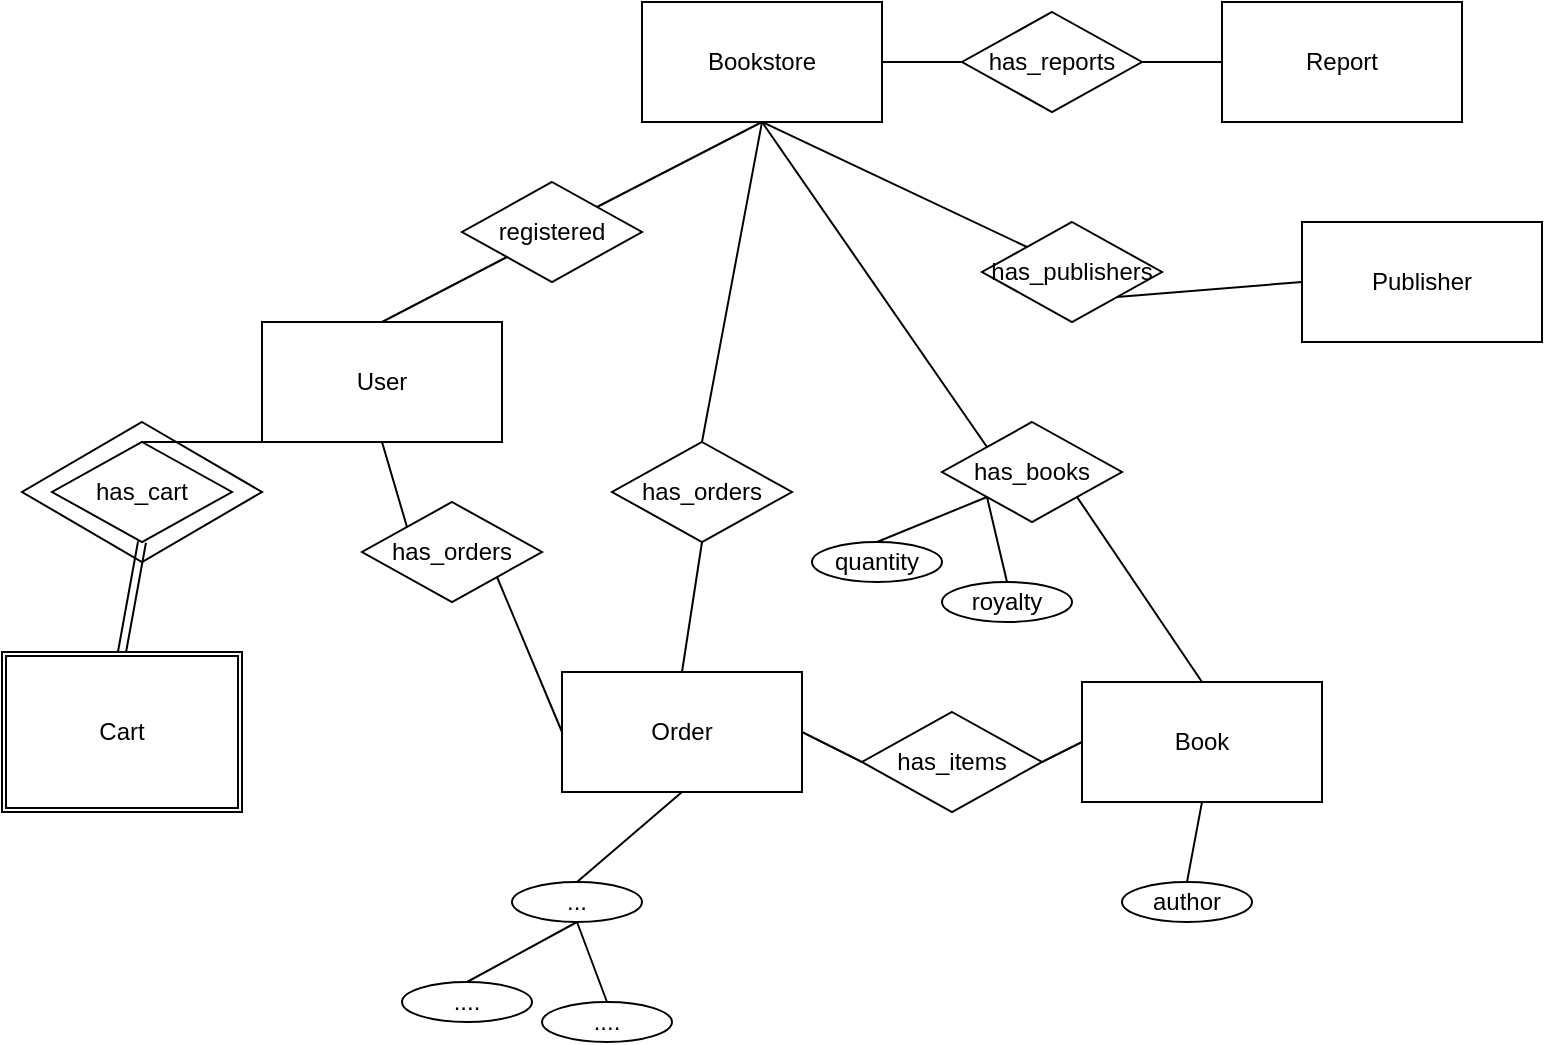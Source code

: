 <mxfile version="20.3.0" type="device" pages="2"><diagram id="mF5VQ_L3o-kkThtTh3vN" name="ER-DIAGRAM"><mxGraphModel dx="846" dy="539" grid="1" gridSize="10" guides="1" tooltips="1" connect="1" arrows="1" fold="1" page="1" pageScale="1" pageWidth="850" pageHeight="1100" math="0" shadow="0"><root><mxCell id="0"/><mxCell id="1" parent="0"/><mxCell id="2-6d93z13TaBB59QtYkf-15" value="has_cart" style="rhombus;whiteSpace=wrap;html=1;" parent="1" vertex="1"><mxGeometry x="50" y="250" width="120" height="70" as="geometry"/></mxCell><mxCell id="2-6d93z13TaBB59QtYkf-12" style="edgeStyle=none;rounded=0;orthogonalLoop=1;jettySize=auto;html=1;exitX=0.5;exitY=1;exitDx=0;exitDy=0;entryX=0.5;entryY=0;entryDx=0;entryDy=0;endArrow=none;endFill=0;" parent="1" source="AnREqKpl0gNLkNZUyIBx-1" target="2-6d93z13TaBB59QtYkf-10" edge="1"><mxGeometry relative="1" as="geometry"/></mxCell><mxCell id="2-6d93z13TaBB59QtYkf-27" style="edgeStyle=none;rounded=0;orthogonalLoop=1;jettySize=auto;html=1;exitX=0.5;exitY=1;exitDx=0;exitDy=0;entryX=0;entryY=0;entryDx=0;entryDy=0;endArrow=none;endFill=0;" parent="1" source="AnREqKpl0gNLkNZUyIBx-1" target="2-6d93z13TaBB59QtYkf-26" edge="1"><mxGeometry relative="1" as="geometry"/></mxCell><mxCell id="AnREqKpl0gNLkNZUyIBx-1" value="User" style="rounded=0;whiteSpace=wrap;html=1;" parent="1" vertex="1"><mxGeometry x="170" y="200" width="120" height="60" as="geometry"/></mxCell><mxCell id="2-6d93z13TaBB59QtYkf-5" style="edgeStyle=none;rounded=0;orthogonalLoop=1;jettySize=auto;html=1;exitX=1;exitY=0.5;exitDx=0;exitDy=0;entryX=0;entryY=0.5;entryDx=0;entryDy=0;endArrow=none;endFill=0;" parent="1" source="AnREqKpl0gNLkNZUyIBx-3" target="1Za5ULf2w8S3InFaIw8b-5" edge="1"><mxGeometry relative="1" as="geometry"/></mxCell><mxCell id="2-6d93z13TaBB59QtYkf-7" style="edgeStyle=none;rounded=0;orthogonalLoop=1;jettySize=auto;html=1;exitX=0.5;exitY=1;exitDx=0;exitDy=0;entryX=1;entryY=0;entryDx=0;entryDy=0;endArrow=none;endFill=0;" parent="1" source="AnREqKpl0gNLkNZUyIBx-3" target="1Za5ULf2w8S3InFaIw8b-3" edge="1"><mxGeometry relative="1" as="geometry"/></mxCell><mxCell id="2-6d93z13TaBB59QtYkf-18" style="edgeStyle=none;rounded=0;orthogonalLoop=1;jettySize=auto;html=1;exitX=0.5;exitY=1;exitDx=0;exitDy=0;entryX=0;entryY=0;entryDx=0;entryDy=0;endArrow=none;endFill=0;" parent="1" source="AnREqKpl0gNLkNZUyIBx-3" target="2-6d93z13TaBB59QtYkf-17" edge="1"><mxGeometry relative="1" as="geometry"/></mxCell><mxCell id="AnREqKpl0gNLkNZUyIBx-3" value="Bookstore" style="rounded=0;whiteSpace=wrap;html=1;" parent="1" vertex="1"><mxGeometry x="360" y="40" width="120" height="60" as="geometry"/></mxCell><mxCell id="AnREqKpl0gNLkNZUyIBx-5" value="Report" style="rounded=0;whiteSpace=wrap;html=1;" parent="1" vertex="1"><mxGeometry x="650" y="40" width="120" height="60" as="geometry"/></mxCell><mxCell id="2-6d93z13TaBB59QtYkf-29" style="edgeStyle=none;rounded=0;orthogonalLoop=1;jettySize=auto;html=1;exitX=1;exitY=0.5;exitDx=0;exitDy=0;entryX=0;entryY=0.5;entryDx=0;entryDy=0;endArrow=none;endFill=0;" parent="1" source="1Za5ULf2w8S3InFaIw8b-1" target="2-6d93z13TaBB59QtYkf-24" edge="1"><mxGeometry relative="1" as="geometry"/></mxCell><mxCell id="4qEMpNOH7hXa04-OWwUe-7" style="edgeStyle=none;rounded=0;orthogonalLoop=1;jettySize=auto;html=1;exitX=0.5;exitY=1;exitDx=0;exitDy=0;entryX=0.5;entryY=0;entryDx=0;entryDy=0;endArrow=none;endFill=0;" parent="1" source="1Za5ULf2w8S3InFaIw8b-1" target="4qEMpNOH7hXa04-OWwUe-6" edge="1"><mxGeometry relative="1" as="geometry"/></mxCell><mxCell id="1Za5ULf2w8S3InFaIw8b-1" value="Order" style="rounded=0;whiteSpace=wrap;html=1;" parent="1" vertex="1"><mxGeometry x="320" y="375" width="120" height="60" as="geometry"/></mxCell><mxCell id="1Za5ULf2w8S3InFaIw8b-2" value="Publisher" style="rounded=0;whiteSpace=wrap;html=1;" parent="1" vertex="1"><mxGeometry x="690" y="150" width="120" height="60" as="geometry"/></mxCell><mxCell id="2-6d93z13TaBB59QtYkf-8" style="edgeStyle=none;rounded=0;orthogonalLoop=1;jettySize=auto;html=1;exitX=0;exitY=1;exitDx=0;exitDy=0;entryX=0.5;entryY=0;entryDx=0;entryDy=0;endArrow=none;endFill=0;" parent="1" source="1Za5ULf2w8S3InFaIw8b-3" target="AnREqKpl0gNLkNZUyIBx-1" edge="1"><mxGeometry relative="1" as="geometry"/></mxCell><mxCell id="1Za5ULf2w8S3InFaIw8b-3" value="registered" style="rhombus;whiteSpace=wrap;html=1;" parent="1" vertex="1"><mxGeometry x="270" y="130" width="90" height="50" as="geometry"/></mxCell><mxCell id="2-6d93z13TaBB59QtYkf-2" style="rounded=0;orthogonalLoop=1;jettySize=auto;html=1;exitX=0.5;exitY=1;exitDx=0;exitDy=0;entryX=0.5;entryY=0;entryDx=0;entryDy=0;endArrow=none;endFill=0;" parent="1" source="1Za5ULf2w8S3InFaIw8b-4" target="1Za5ULf2w8S3InFaIw8b-1" edge="1"><mxGeometry relative="1" as="geometry"/></mxCell><mxCell id="1Za5ULf2w8S3InFaIw8b-4" value="has_orders" style="rhombus;whiteSpace=wrap;html=1;" parent="1" vertex="1"><mxGeometry x="345" y="260" width="90" height="50" as="geometry"/></mxCell><mxCell id="2-6d93z13TaBB59QtYkf-6" style="edgeStyle=none;rounded=0;orthogonalLoop=1;jettySize=auto;html=1;exitX=1;exitY=0.5;exitDx=0;exitDy=0;entryX=0;entryY=0.5;entryDx=0;entryDy=0;endArrow=none;endFill=0;" parent="1" source="1Za5ULf2w8S3InFaIw8b-5" target="AnREqKpl0gNLkNZUyIBx-5" edge="1"><mxGeometry relative="1" as="geometry"/></mxCell><mxCell id="1Za5ULf2w8S3InFaIw8b-5" value="has_reports" style="rhombus;whiteSpace=wrap;html=1;" parent="1" vertex="1"><mxGeometry x="520" y="45" width="90" height="50" as="geometry"/></mxCell><mxCell id="2-6d93z13TaBB59QtYkf-4" style="edgeStyle=none;rounded=0;orthogonalLoop=1;jettySize=auto;html=1;exitX=0;exitY=0.5;exitDx=0;exitDy=0;entryX=1;entryY=0.5;entryDx=0;entryDy=0;endArrow=none;endFill=0;" parent="1" edge="1"><mxGeometry relative="1" as="geometry"><mxPoint x="200" y="70" as="targetPoint"/></mxGeometry></mxCell><mxCell id="2-6d93z13TaBB59QtYkf-1" value="" style="endArrow=none;html=1;rounded=0;entryX=0.5;entryY=1;entryDx=0;entryDy=0;exitX=0.5;exitY=0;exitDx=0;exitDy=0;" parent="1" source="1Za5ULf2w8S3InFaIw8b-4" target="AnREqKpl0gNLkNZUyIBx-3" edge="1"><mxGeometry width="50" height="50" relative="1" as="geometry"><mxPoint x="490" y="190" as="sourcePoint"/><mxPoint x="540" y="140" as="targetPoint"/></mxGeometry></mxCell><mxCell id="2-6d93z13TaBB59QtYkf-13" style="edgeStyle=none;rounded=0;orthogonalLoop=1;jettySize=auto;html=1;exitX=0.5;exitY=1;exitDx=0;exitDy=0;entryX=0.5;entryY=0;entryDx=0;entryDy=0;endArrow=none;endFill=0;shape=link;" parent="1" source="2-6d93z13TaBB59QtYkf-10" target="2-6d93z13TaBB59QtYkf-14" edge="1"><mxGeometry relative="1" as="geometry"><mxPoint x="230.0" y="320" as="targetPoint"/></mxGeometry></mxCell><mxCell id="2-6d93z13TaBB59QtYkf-10" value="has_cart" style="rhombus;whiteSpace=wrap;html=1;" parent="1" vertex="1"><mxGeometry x="65" y="260" width="90" height="50" as="geometry"/></mxCell><mxCell id="2-6d93z13TaBB59QtYkf-14" value="Cart" style="shape=ext;double=1;rounded=0;whiteSpace=wrap;html=1;" parent="1" vertex="1"><mxGeometry x="40" y="365" width="120" height="80" as="geometry"/></mxCell><mxCell id="2-6d93z13TaBB59QtYkf-19" style="edgeStyle=none;rounded=0;orthogonalLoop=1;jettySize=auto;html=1;exitX=1;exitY=1;exitDx=0;exitDy=0;entryX=0;entryY=0.5;entryDx=0;entryDy=0;endArrow=none;endFill=0;" parent="1" source="2-6d93z13TaBB59QtYkf-17" target="1Za5ULf2w8S3InFaIw8b-2" edge="1"><mxGeometry relative="1" as="geometry"/></mxCell><mxCell id="2-6d93z13TaBB59QtYkf-17" value="has_publishers" style="rhombus;whiteSpace=wrap;html=1;" parent="1" vertex="1"><mxGeometry x="530" y="150" width="90" height="50" as="geometry"/></mxCell><mxCell id="4qEMpNOH7hXa04-OWwUe-5" style="edgeStyle=none;rounded=0;orthogonalLoop=1;jettySize=auto;html=1;exitX=0.5;exitY=1;exitDx=0;exitDy=0;entryX=0.5;entryY=0;entryDx=0;entryDy=0;endArrow=none;endFill=0;" parent="1" source="2-6d93z13TaBB59QtYkf-20" target="4qEMpNOH7hXa04-OWwUe-4" edge="1"><mxGeometry relative="1" as="geometry"/></mxCell><mxCell id="2-6d93z13TaBB59QtYkf-20" value="Book" style="rounded=0;whiteSpace=wrap;html=1;" parent="1" vertex="1"><mxGeometry x="580" y="380" width="120" height="60" as="geometry"/></mxCell><mxCell id="2-6d93z13TaBB59QtYkf-22" style="edgeStyle=none;rounded=0;orthogonalLoop=1;jettySize=auto;html=1;exitX=0;exitY=0;exitDx=0;exitDy=0;entryX=0.5;entryY=1;entryDx=0;entryDy=0;endArrow=none;endFill=0;" parent="1" source="2-6d93z13TaBB59QtYkf-21" target="AnREqKpl0gNLkNZUyIBx-3" edge="1"><mxGeometry relative="1" as="geometry"/></mxCell><mxCell id="2-6d93z13TaBB59QtYkf-23" style="edgeStyle=none;rounded=0;orthogonalLoop=1;jettySize=auto;html=1;exitX=1;exitY=1;exitDx=0;exitDy=0;entryX=0.5;entryY=0;entryDx=0;entryDy=0;endArrow=none;endFill=0;" parent="1" source="2-6d93z13TaBB59QtYkf-21" target="2-6d93z13TaBB59QtYkf-20" edge="1"><mxGeometry relative="1" as="geometry"/></mxCell><mxCell id="p16xP8q7909iKteVN1Cz-4" style="edgeStyle=none;rounded=0;orthogonalLoop=1;jettySize=auto;html=1;exitX=0;exitY=1;exitDx=0;exitDy=0;endArrow=none;endFill=0;entryX=0.5;entryY=0;entryDx=0;entryDy=0;" parent="1" source="2-6d93z13TaBB59QtYkf-21" target="p16xP8q7909iKteVN1Cz-5" edge="1"><mxGeometry relative="1" as="geometry"><mxPoint x="510" y="320" as="targetPoint"/></mxGeometry></mxCell><mxCell id="2-6d93z13TaBB59QtYkf-21" value="has_books" style="rhombus;whiteSpace=wrap;html=1;" parent="1" vertex="1"><mxGeometry x="510" y="250" width="90" height="50" as="geometry"/></mxCell><mxCell id="2-6d93z13TaBB59QtYkf-30" style="edgeStyle=none;rounded=0;orthogonalLoop=1;jettySize=auto;html=1;exitX=1;exitY=0.5;exitDx=0;exitDy=0;entryX=0;entryY=0.5;entryDx=0;entryDy=0;endArrow=none;endFill=0;" parent="1" source="2-6d93z13TaBB59QtYkf-24" target="2-6d93z13TaBB59QtYkf-20" edge="1"><mxGeometry relative="1" as="geometry"/></mxCell><mxCell id="2-6d93z13TaBB59QtYkf-24" value="has_items" style="rhombus;whiteSpace=wrap;html=1;" parent="1" vertex="1"><mxGeometry x="470" y="395" width="90" height="50" as="geometry"/></mxCell><mxCell id="2-6d93z13TaBB59QtYkf-28" style="edgeStyle=none;rounded=0;orthogonalLoop=1;jettySize=auto;html=1;exitX=1;exitY=1;exitDx=0;exitDy=0;entryX=0;entryY=0.5;entryDx=0;entryDy=0;endArrow=none;endFill=0;" parent="1" source="2-6d93z13TaBB59QtYkf-26" target="1Za5ULf2w8S3InFaIw8b-1" edge="1"><mxGeometry relative="1" as="geometry"/></mxCell><mxCell id="2-6d93z13TaBB59QtYkf-26" value="has_orders" style="rhombus;whiteSpace=wrap;html=1;" parent="1" vertex="1"><mxGeometry x="220" y="290" width="90" height="50" as="geometry"/></mxCell><mxCell id="p16xP8q7909iKteVN1Cz-5" value="quantity" style="ellipse;whiteSpace=wrap;html=1;" parent="1" vertex="1"><mxGeometry x="445" y="310" width="65" height="20" as="geometry"/></mxCell><mxCell id="p16xP8q7909iKteVN1Cz-7" style="edgeStyle=none;rounded=0;orthogonalLoop=1;jettySize=auto;html=1;exitX=0.5;exitY=0;exitDx=0;exitDy=0;entryX=0;entryY=1;entryDx=0;entryDy=0;endArrow=none;endFill=0;" parent="1" source="p16xP8q7909iKteVN1Cz-6" target="2-6d93z13TaBB59QtYkf-21" edge="1"><mxGeometry relative="1" as="geometry"/></mxCell><mxCell id="p16xP8q7909iKteVN1Cz-6" value="royalty" style="ellipse;whiteSpace=wrap;html=1;" parent="1" vertex="1"><mxGeometry x="510" y="330" width="65" height="20" as="geometry"/></mxCell><mxCell id="4qEMpNOH7hXa04-OWwUe-4" value="author" style="ellipse;whiteSpace=wrap;html=1;" parent="1" vertex="1"><mxGeometry x="600" y="480" width="65" height="20" as="geometry"/></mxCell><mxCell id="4qEMpNOH7hXa04-OWwUe-10" style="edgeStyle=none;rounded=0;orthogonalLoop=1;jettySize=auto;html=1;exitX=0.5;exitY=1;exitDx=0;exitDy=0;entryX=0.5;entryY=0;entryDx=0;entryDy=0;endArrow=none;endFill=0;" parent="1" source="4qEMpNOH7hXa04-OWwUe-6" target="4qEMpNOH7hXa04-OWwUe-8" edge="1"><mxGeometry relative="1" as="geometry"/></mxCell><mxCell id="4qEMpNOH7hXa04-OWwUe-11" style="edgeStyle=none;rounded=0;orthogonalLoop=1;jettySize=auto;html=1;exitX=0.5;exitY=1;exitDx=0;exitDy=0;entryX=0.5;entryY=0;entryDx=0;entryDy=0;endArrow=none;endFill=0;" parent="1" source="4qEMpNOH7hXa04-OWwUe-6" target="4qEMpNOH7hXa04-OWwUe-9" edge="1"><mxGeometry relative="1" as="geometry"/></mxCell><mxCell id="4qEMpNOH7hXa04-OWwUe-6" value="..." style="ellipse;whiteSpace=wrap;html=1;" parent="1" vertex="1"><mxGeometry x="295" y="480" width="65" height="20" as="geometry"/></mxCell><mxCell id="4qEMpNOH7hXa04-OWwUe-8" value="...." style="ellipse;whiteSpace=wrap;html=1;" parent="1" vertex="1"><mxGeometry x="240" y="530" width="65" height="20" as="geometry"/></mxCell><mxCell id="4qEMpNOH7hXa04-OWwUe-9" value="...." style="ellipse;whiteSpace=wrap;html=1;" parent="1" vertex="1"><mxGeometry x="310" y="540" width="65" height="20" as="geometry"/></mxCell></root></mxGraphModel></diagram><diagram id="uxjJ-kYknHgzJjGi1qG2" name="RD-SCHEMA"><mxGraphModel dx="1741" dy="1667" grid="1" gridSize="10" guides="1" tooltips="1" connect="1" arrows="1" fold="1" page="1" pageScale="1" pageWidth="850" pageHeight="1100" math="0" shadow="0"><root><mxCell id="0"/><mxCell id="1" parent="0"/><mxCell id="FoELrq1GWUFoBagAJ8Ps-1" value="" style="shape=table;html=1;whiteSpace=wrap;startSize=0;container=1;collapsible=0;childLayout=tableLayout;rounded=0;glass=0;" parent="1" vertex="1"><mxGeometry x="211.5" y="180" width="340" height="30" as="geometry"/></mxCell><mxCell id="FoELrq1GWUFoBagAJ8Ps-2" value="" style="shape=tableRow;horizontal=0;startSize=0;swimlaneHead=0;swimlaneBody=0;top=0;left=0;bottom=0;right=0;collapsible=0;dropTarget=0;fillColor=none;points=[[0,0.5],[1,0.5]];portConstraint=eastwest;rounded=0;glass=0;" parent="FoELrq1GWUFoBagAJ8Ps-1" vertex="1"><mxGeometry width="340" height="30" as="geometry"/></mxCell><mxCell id="FoELrq1GWUFoBagAJ8Ps-3" value="&lt;u&gt;ISBN&lt;/u&gt;" style="shape=partialRectangle;html=1;whiteSpace=wrap;connectable=0;fillColor=none;top=0;left=0;bottom=0;right=0;overflow=hidden;rounded=0;glass=0;" parent="FoELrq1GWUFoBagAJ8Ps-2" vertex="1"><mxGeometry width="68" height="30" as="geometry"><mxRectangle width="68" height="30" as="alternateBounds"/></mxGeometry></mxCell><mxCell id="FoELrq1GWUFoBagAJ8Ps-4" value="Author" style="shape=partialRectangle;html=1;whiteSpace=wrap;connectable=0;fillColor=none;top=0;left=0;bottom=0;right=0;overflow=hidden;rounded=0;glass=0;" parent="FoELrq1GWUFoBagAJ8Ps-2" vertex="1"><mxGeometry x="68" width="68" height="30" as="geometry"><mxRectangle width="68" height="30" as="alternateBounds"/></mxGeometry></mxCell><mxCell id="FoELrq1GWUFoBagAJ8Ps-5" value="Genre" style="shape=partialRectangle;html=1;whiteSpace=wrap;connectable=0;fillColor=none;top=0;left=0;bottom=0;right=0;overflow=hidden;rounded=0;glass=0;" parent="FoELrq1GWUFoBagAJ8Ps-2" vertex="1"><mxGeometry x="136" width="68" height="30" as="geometry"><mxRectangle width="68" height="30" as="alternateBounds"/></mxGeometry></mxCell><mxCell id="FoELrq1GWUFoBagAJ8Ps-6" value="page_num" style="shape=partialRectangle;html=1;whiteSpace=wrap;connectable=0;fillColor=none;top=0;left=0;bottom=0;right=0;overflow=hidden;rounded=0;glass=0;" parent="FoELrq1GWUFoBagAJ8Ps-2" vertex="1"><mxGeometry x="204" width="68" height="30" as="geometry"><mxRectangle width="68" height="30" as="alternateBounds"/></mxGeometry></mxCell><mxCell id="dARzrKqTfD6rErInzn6w-25" value="price" style="shape=partialRectangle;html=1;whiteSpace=wrap;connectable=0;fillColor=none;top=0;left=0;bottom=0;right=0;overflow=hidden;rounded=0;glass=0;" parent="FoELrq1GWUFoBagAJ8Ps-2" vertex="1"><mxGeometry x="272" width="68" height="30" as="geometry"><mxRectangle width="68" height="30" as="alternateBounds"/></mxGeometry></mxCell><mxCell id="FoELrq1GWUFoBagAJ8Ps-7" value="Publisher" style="text;html=1;strokeColor=none;fillColor=none;align=center;verticalAlign=middle;whiteSpace=wrap;rounded=0;glass=0;" parent="1" vertex="1"><mxGeometry x="140" y="465" width="60" height="30" as="geometry"/></mxCell><mxCell id="FoELrq1GWUFoBagAJ8Ps-8" value="" style="shape=table;html=1;whiteSpace=wrap;startSize=0;container=1;collapsible=0;childLayout=tableLayout;rounded=0;glass=0;" parent="1" vertex="1"><mxGeometry x="208" y="50" width="136" height="30" as="geometry"/></mxCell><mxCell id="FoELrq1GWUFoBagAJ8Ps-9" value="" style="shape=tableRow;horizontal=0;startSize=0;swimlaneHead=0;swimlaneBody=0;top=0;left=0;bottom=0;right=0;collapsible=0;dropTarget=0;fillColor=none;points=[[0,0.5],[1,0.5]];portConstraint=eastwest;rounded=0;glass=0;" parent="FoELrq1GWUFoBagAJ8Ps-8" vertex="1"><mxGeometry width="136" height="30" as="geometry"/></mxCell><mxCell id="FoELrq1GWUFoBagAJ8Ps-10" value="&lt;u&gt;storeID&lt;/u&gt;" style="shape=partialRectangle;html=1;whiteSpace=wrap;connectable=0;fillColor=none;top=0;left=0;bottom=0;right=0;overflow=hidden;rounded=0;glass=0;" parent="FoELrq1GWUFoBagAJ8Ps-9" vertex="1"><mxGeometry width="68" height="30" as="geometry"><mxRectangle width="68" height="30" as="alternateBounds"/></mxGeometry></mxCell><mxCell id="dARzrKqTfD6rErInzn6w-10" value="name" style="shape=partialRectangle;html=1;whiteSpace=wrap;connectable=0;fillColor=none;top=0;left=0;bottom=0;right=0;overflow=hidden;rounded=0;glass=0;" parent="FoELrq1GWUFoBagAJ8Ps-9" vertex="1"><mxGeometry x="68" width="68" height="30" as="geometry"><mxRectangle width="68" height="30" as="alternateBounds"/></mxGeometry></mxCell><mxCell id="FoELrq1GWUFoBagAJ8Ps-11" value="Bookstore" style="text;html=1;strokeColor=none;fillColor=none;align=center;verticalAlign=middle;whiteSpace=wrap;rounded=0;glass=0;" parent="1" vertex="1"><mxGeometry x="138" y="50" width="60" height="30" as="geometry"/></mxCell><mxCell id="FoELrq1GWUFoBagAJ8Ps-12" value="" style="shape=table;html=1;whiteSpace=wrap;startSize=0;container=1;collapsible=0;childLayout=tableLayout;rounded=0;glass=0;" parent="1" vertex="1"><mxGeometry x="208" y="-100" width="544" height="30" as="geometry"/></mxCell><mxCell id="FoELrq1GWUFoBagAJ8Ps-13" value="" style="shape=tableRow;horizontal=0;startSize=0;swimlaneHead=0;swimlaneBody=0;top=0;left=0;bottom=0;right=0;collapsible=0;dropTarget=0;fillColor=none;points=[[0,0.5],[1,0.5]];portConstraint=eastwest;rounded=0;glass=0;" parent="FoELrq1GWUFoBagAJ8Ps-12" vertex="1"><mxGeometry width="544" height="30" as="geometry"/></mxCell><mxCell id="FoELrq1GWUFoBagAJ8Ps-14" value="&lt;u&gt;UID&lt;/u&gt;" style="shape=partialRectangle;html=1;whiteSpace=wrap;connectable=0;fillColor=none;top=0;left=0;bottom=0;right=0;overflow=hidden;rounded=0;glass=0;" parent="FoELrq1GWUFoBagAJ8Ps-13" vertex="1"><mxGeometry width="68" height="30" as="geometry"><mxRectangle width="68" height="30" as="alternateBounds"/></mxGeometry></mxCell><mxCell id="FoELrq1GWUFoBagAJ8Ps-15" value="billing" style="shape=partialRectangle;html=1;whiteSpace=wrap;connectable=0;fillColor=none;top=0;left=0;bottom=0;right=0;overflow=hidden;rounded=0;glass=0;" parent="FoELrq1GWUFoBagAJ8Ps-13" vertex="1"><mxGeometry x="68" width="68" height="30" as="geometry"><mxRectangle width="68" height="30" as="alternateBounds"/></mxGeometry></mxCell><mxCell id="dARzrKqTfD6rErInzn6w-2" value="shipping" style="shape=partialRectangle;html=1;whiteSpace=wrap;connectable=0;fillColor=none;top=0;left=0;bottom=0;right=0;overflow=hidden;rounded=0;glass=0;" parent="FoELrq1GWUFoBagAJ8Ps-13" vertex="1"><mxGeometry x="136" width="68" height="30" as="geometry"><mxRectangle width="68" height="30" as="alternateBounds"/></mxGeometry></mxCell><mxCell id="dARzrKqTfD6rErInzn6w-3" value="account_type" style="shape=partialRectangle;html=1;whiteSpace=wrap;connectable=0;fillColor=none;top=0;left=0;bottom=0;right=0;overflow=hidden;rounded=0;glass=0;" parent="FoELrq1GWUFoBagAJ8Ps-13" vertex="1"><mxGeometry x="204" width="88" height="30" as="geometry"><mxRectangle width="88" height="30" as="alternateBounds"/></mxGeometry></mxCell><mxCell id="dARzrKqTfD6rErInzn6w-4" value="storeID" style="shape=partialRectangle;html=1;whiteSpace=wrap;connectable=0;fillColor=none;top=0;left=0;bottom=0;right=0;overflow=hidden;rounded=0;glass=0;" parent="FoELrq1GWUFoBagAJ8Ps-13" vertex="1"><mxGeometry x="292" width="48" height="30" as="geometry"><mxRectangle width="48" height="30" as="alternateBounds"/></mxGeometry></mxCell><mxCell id="dARzrKqTfD6rErInzn6w-5" style="shape=partialRectangle;html=1;whiteSpace=wrap;connectable=0;fillColor=none;top=0;left=0;bottom=0;right=0;overflow=hidden;rounded=0;glass=0;" parent="FoELrq1GWUFoBagAJ8Ps-13" vertex="1"><mxGeometry x="340" width="68" height="30" as="geometry"><mxRectangle width="68" height="30" as="alternateBounds"/></mxGeometry></mxCell><mxCell id="dARzrKqTfD6rErInzn6w-6" style="shape=partialRectangle;html=1;whiteSpace=wrap;connectable=0;fillColor=none;top=0;left=0;bottom=0;right=0;overflow=hidden;rounded=0;glass=0;" parent="FoELrq1GWUFoBagAJ8Ps-13" vertex="1"><mxGeometry x="408" width="68" height="30" as="geometry"><mxRectangle width="68" height="30" as="alternateBounds"/></mxGeometry></mxCell><mxCell id="dARzrKqTfD6rErInzn6w-7" style="shape=partialRectangle;html=1;whiteSpace=wrap;connectable=0;fillColor=none;top=0;left=0;bottom=0;right=0;overflow=hidden;rounded=0;glass=0;" parent="FoELrq1GWUFoBagAJ8Ps-13" vertex="1"><mxGeometry x="476" width="68" height="30" as="geometry"><mxRectangle width="68" height="30" as="alternateBounds"/></mxGeometry></mxCell><mxCell id="FoELrq1GWUFoBagAJ8Ps-16" value="User" style="text;html=1;strokeColor=none;fillColor=none;align=center;verticalAlign=middle;whiteSpace=wrap;rounded=0;glass=0;" parent="1" vertex="1"><mxGeometry x="140" y="-100" width="80" height="30" as="geometry"/></mxCell><mxCell id="FoELrq1GWUFoBagAJ8Ps-22" value="Book" style="text;html=1;strokeColor=none;fillColor=none;align=center;verticalAlign=middle;whiteSpace=wrap;rounded=0;glass=0;" parent="1" vertex="1"><mxGeometry x="143.5" y="180" width="60" height="30" as="geometry"/></mxCell><mxCell id="FoELrq1GWUFoBagAJ8Ps-24" value="" style="shape=table;html=1;whiteSpace=wrap;startSize=0;container=1;collapsible=0;childLayout=tableLayout;rounded=0;glass=0;" parent="1" vertex="1"><mxGeometry x="208" y="-160" width="272" height="30" as="geometry"/></mxCell><mxCell id="FoELrq1GWUFoBagAJ8Ps-25" value="" style="shape=tableRow;horizontal=0;startSize=0;swimlaneHead=0;swimlaneBody=0;top=0;left=0;bottom=0;right=0;collapsible=0;dropTarget=0;fillColor=none;points=[[0,0.5],[1,0.5]];portConstraint=eastwest;rounded=0;glass=0;" parent="FoELrq1GWUFoBagAJ8Ps-24" vertex="1"><mxGeometry width="272" height="30" as="geometry"/></mxCell><mxCell id="FoELrq1GWUFoBagAJ8Ps-26" value="&lt;u&gt;UID&lt;/u&gt;" style="shape=partialRectangle;html=1;whiteSpace=wrap;connectable=0;fillColor=none;top=0;left=0;bottom=0;right=0;overflow=hidden;rounded=0;glass=0;" parent="FoELrq1GWUFoBagAJ8Ps-25" vertex="1"><mxGeometry width="68" height="30" as="geometry"><mxRectangle width="68" height="30" as="alternateBounds"/></mxGeometry></mxCell><mxCell id="FoELrq1GWUFoBagAJ8Ps-27" value="&lt;u style=&quot;&quot;&gt;ISBN&lt;/u&gt;" style="shape=partialRectangle;html=1;whiteSpace=wrap;connectable=0;fillColor=none;top=0;left=0;bottom=0;right=0;overflow=hidden;rounded=0;glass=0;" parent="FoELrq1GWUFoBagAJ8Ps-25" vertex="1"><mxGeometry x="68" width="68" height="30" as="geometry"><mxRectangle width="68" height="30" as="alternateBounds"/></mxGeometry></mxCell><mxCell id="dARzrKqTfD6rErInzn6w-8" value="quantity" style="shape=partialRectangle;html=1;whiteSpace=wrap;connectable=0;fillColor=none;top=0;left=0;bottom=0;right=0;overflow=hidden;rounded=0;glass=0;" parent="FoELrq1GWUFoBagAJ8Ps-25" vertex="1"><mxGeometry x="136" width="68" height="30" as="geometry"><mxRectangle width="68" height="30" as="alternateBounds"/></mxGeometry></mxCell><mxCell id="dARzrKqTfD6rErInzn6w-9" value="&lt;span style=&quot;background-color: rgb(255, 204, 230);&quot;&gt;calc(price)&lt;/span&gt;" style="shape=partialRectangle;html=1;whiteSpace=wrap;connectable=0;fillColor=none;top=0;left=0;bottom=0;right=0;overflow=hidden;rounded=0;glass=0;" parent="FoELrq1GWUFoBagAJ8Ps-25" vertex="1"><mxGeometry x="204" width="68" height="30" as="geometry"><mxRectangle width="68" height="30" as="alternateBounds"/></mxGeometry></mxCell><mxCell id="FoELrq1GWUFoBagAJ8Ps-28" value="Cart" style="text;html=1;strokeColor=none;fillColor=none;align=center;verticalAlign=middle;whiteSpace=wrap;rounded=0;glass=0;" parent="1" vertex="1"><mxGeometry x="140" y="-160" width="60" height="30" as="geometry"/></mxCell><mxCell id="FoELrq1GWUFoBagAJ8Ps-29" value="" style="shape=table;html=1;whiteSpace=wrap;startSize=0;container=1;collapsible=0;childLayout=tableLayout;rounded=0;glass=0;" parent="1" vertex="1"><mxGeometry x="212" y="260" width="426" height="30" as="geometry"/></mxCell><mxCell id="FoELrq1GWUFoBagAJ8Ps-30" value="" style="shape=tableRow;horizontal=0;startSize=0;swimlaneHead=0;swimlaneBody=0;top=0;left=0;bottom=0;right=0;collapsible=0;dropTarget=0;fillColor=none;points=[[0,0.5],[1,0.5]];portConstraint=eastwest;rounded=0;glass=0;" parent="FoELrq1GWUFoBagAJ8Ps-29" vertex="1"><mxGeometry width="426" height="30" as="geometry"/></mxCell><mxCell id="FoELrq1GWUFoBagAJ8Ps-31" value="&lt;u&gt;orderID&lt;/u&gt;" style="shape=partialRectangle;html=1;whiteSpace=wrap;connectable=0;fillColor=none;top=0;left=0;bottom=0;right=0;overflow=hidden;rounded=0;glass=0;" parent="FoELrq1GWUFoBagAJ8Ps-30" vertex="1"><mxGeometry width="71" height="30" as="geometry"><mxRectangle width="71" height="30" as="alternateBounds"/></mxGeometry></mxCell><mxCell id="NR_IZu5uxp5eLTf9Rp97-20" value="storeID" style="shape=partialRectangle;html=1;whiteSpace=wrap;connectable=0;fillColor=none;top=0;left=0;bottom=0;right=0;overflow=hidden;rounded=0;glass=0;" vertex="1" parent="FoELrq1GWUFoBagAJ8Ps-30"><mxGeometry x="71" width="71" height="30" as="geometry"><mxRectangle width="71" height="30" as="alternateBounds"/></mxGeometry></mxCell><mxCell id="FoELrq1GWUFoBagAJ8Ps-32" value="cur_location" style="shape=partialRectangle;html=1;whiteSpace=wrap;connectable=0;fillColor=none;top=0;left=0;bottom=0;right=0;overflow=hidden;rounded=0;glass=0;" parent="FoELrq1GWUFoBagAJ8Ps-30" vertex="1"><mxGeometry x="142" width="71" height="30" as="geometry"><mxRectangle width="71" height="30" as="alternateBounds"/></mxGeometry></mxCell><mxCell id="dARzrKqTfD6rErInzn6w-27" value="UID" style="shape=partialRectangle;html=1;whiteSpace=wrap;connectable=0;fillColor=none;top=0;left=0;bottom=0;right=0;overflow=hidden;rounded=0;glass=0;" parent="FoELrq1GWUFoBagAJ8Ps-30" vertex="1"><mxGeometry x="213" width="71" height="30" as="geometry"><mxRectangle width="71" height="30" as="alternateBounds"/></mxGeometry></mxCell><mxCell id="dARzrKqTfD6rErInzn6w-28" value="billing" style="shape=partialRectangle;html=1;whiteSpace=wrap;connectable=0;fillColor=none;top=0;left=0;bottom=0;right=0;overflow=hidden;rounded=0;glass=0;" parent="FoELrq1GWUFoBagAJ8Ps-30" vertex="1"><mxGeometry x="284" width="71" height="30" as="geometry"><mxRectangle width="71" height="30" as="alternateBounds"/></mxGeometry></mxCell><mxCell id="dARzrKqTfD6rErInzn6w-29" value="shipping" style="shape=partialRectangle;html=1;whiteSpace=wrap;connectable=0;fillColor=none;top=0;left=0;bottom=0;right=0;overflow=hidden;rounded=0;glass=0;" parent="FoELrq1GWUFoBagAJ8Ps-30" vertex="1"><mxGeometry x="355" width="71" height="30" as="geometry"><mxRectangle width="71" height="30" as="alternateBounds"/></mxGeometry></mxCell><mxCell id="FoELrq1GWUFoBagAJ8Ps-33" value="Order" style="text;html=1;strokeColor=none;fillColor=none;align=center;verticalAlign=middle;whiteSpace=wrap;rounded=0;glass=0;" parent="1" vertex="1"><mxGeometry x="144" y="260" width="70" height="30" as="geometry"/></mxCell><mxCell id="FoELrq1GWUFoBagAJ8Ps-50" value="" style="shape=table;html=1;whiteSpace=wrap;startSize=0;container=1;collapsible=0;childLayout=tableLayout;rounded=0;glass=0;" parent="1" vertex="1"><mxGeometry x="208" y="465" width="272" height="30" as="geometry"/></mxCell><mxCell id="FoELrq1GWUFoBagAJ8Ps-51" value="" style="shape=tableRow;horizontal=0;startSize=0;swimlaneHead=0;swimlaneBody=0;top=0;left=0;bottom=0;right=0;collapsible=0;dropTarget=0;fillColor=none;points=[[0,0.5],[1,0.5]];portConstraint=eastwest;rounded=0;glass=0;" parent="FoELrq1GWUFoBagAJ8Ps-50" vertex="1"><mxGeometry width="272" height="30" as="geometry"/></mxCell><mxCell id="FoELrq1GWUFoBagAJ8Ps-52" value="&lt;u&gt;pID&lt;/u&gt;" style="shape=partialRectangle;html=1;whiteSpace=wrap;connectable=0;fillColor=none;top=0;left=0;bottom=0;right=0;overflow=hidden;rounded=0;glass=0;" parent="FoELrq1GWUFoBagAJ8Ps-51" vertex="1"><mxGeometry width="61" height="30" as="geometry"><mxRectangle width="61" height="30" as="alternateBounds"/></mxGeometry></mxCell><mxCell id="FoELrq1GWUFoBagAJ8Ps-53" value="address" style="shape=partialRectangle;html=1;whiteSpace=wrap;connectable=0;fillColor=none;top=0;left=0;bottom=0;right=0;overflow=hidden;rounded=0;glass=0;" parent="FoELrq1GWUFoBagAJ8Ps-51" vertex="1"><mxGeometry x="61" width="75" height="30" as="geometry"><mxRectangle width="75" height="30" as="alternateBounds"/></mxGeometry></mxCell><mxCell id="FoELrq1GWUFoBagAJ8Ps-54" value="email" style="shape=partialRectangle;html=1;whiteSpace=wrap;connectable=0;fillColor=none;top=0;left=0;bottom=0;right=0;overflow=hidden;rounded=0;glass=0;" parent="FoELrq1GWUFoBagAJ8Ps-51" vertex="1"><mxGeometry x="136" width="68" height="30" as="geometry"><mxRectangle width="68" height="30" as="alternateBounds"/></mxGeometry></mxCell><mxCell id="NR_IZu5uxp5eLTf9Rp97-1" value="banking" style="shape=partialRectangle;html=1;whiteSpace=wrap;connectable=0;fillColor=none;top=0;left=0;bottom=0;right=0;overflow=hidden;rounded=0;glass=0;" vertex="1" parent="FoELrq1GWUFoBagAJ8Ps-51"><mxGeometry x="204" width="68" height="30" as="geometry"><mxRectangle width="68" height="30" as="alternateBounds"/></mxGeometry></mxCell><mxCell id="dARzrKqTfD6rErInzn6w-21" value="" style="shape=table;html=1;whiteSpace=wrap;startSize=0;container=1;collapsible=0;childLayout=tableLayout;rounded=0;glass=0;fillColor=#f8cecc;strokeColor=#b85450;" parent="1" vertex="1"><mxGeometry x="248.5" y="415" width="136" height="20.0" as="geometry"/></mxCell><mxCell id="dARzrKqTfD6rErInzn6w-22" value="" style="shape=tableRow;horizontal=0;startSize=0;swimlaneHead=0;swimlaneBody=0;top=0;left=0;bottom=0;right=0;collapsible=0;dropTarget=0;fillColor=none;points=[[0,0.5],[1,0.5]];portConstraint=eastwest;rounded=0;glass=0;" parent="dARzrKqTfD6rErInzn6w-21" vertex="1"><mxGeometry width="136" height="20" as="geometry"/></mxCell><mxCell id="dARzrKqTfD6rErInzn6w-23" value="&lt;u&gt;ISBN&lt;/u&gt;" style="shape=partialRectangle;html=1;whiteSpace=wrap;connectable=0;fillColor=none;top=0;left=0;bottom=0;right=0;overflow=hidden;rounded=0;glass=0;" parent="dARzrKqTfD6rErInzn6w-22" vertex="1"><mxGeometry width="68" height="20" as="geometry"><mxRectangle width="68" height="20" as="alternateBounds"/></mxGeometry></mxCell><mxCell id="dARzrKqTfD6rErInzn6w-24" value="pID" style="shape=partialRectangle;html=1;whiteSpace=wrap;connectable=0;fillColor=none;top=0;left=0;bottom=0;right=0;overflow=hidden;rounded=0;glass=0;" parent="dARzrKqTfD6rErInzn6w-22" vertex="1"><mxGeometry x="68" width="68" height="20" as="geometry"><mxRectangle width="68" height="20" as="alternateBounds"/></mxGeometry></mxCell><mxCell id="dARzrKqTfD6rErInzn6w-30" value="Reports" style="text;html=1;strokeColor=none;fillColor=none;align=center;verticalAlign=middle;whiteSpace=wrap;rounded=0;glass=0;" parent="1" vertex="1"><mxGeometry x="110" y="590" width="60" height="30" as="geometry"/></mxCell><mxCell id="dARzrKqTfD6rErInzn6w-31" value="" style="shape=table;html=1;whiteSpace=wrap;startSize=0;container=1;collapsible=0;childLayout=tableLayout;rounded=0;glass=0;fillColor=#d5e8d4;strokeColor=#82b366;" parent="1" vertex="1"><mxGeometry x="178" y="590" width="320" height="30" as="geometry"/></mxCell><mxCell id="dARzrKqTfD6rErInzn6w-32" value="" style="shape=tableRow;horizontal=0;startSize=0;swimlaneHead=0;swimlaneBody=0;top=0;left=0;bottom=0;right=0;collapsible=0;dropTarget=0;fillColor=none;points=[[0,0.5],[1,0.5]];portConstraint=eastwest;rounded=0;glass=0;" parent="dARzrKqTfD6rErInzn6w-31" vertex="1"><mxGeometry width="320" height="30" as="geometry"/></mxCell><mxCell id="dARzrKqTfD6rErInzn6w-33" value="ISBN" style="shape=partialRectangle;html=1;whiteSpace=wrap;connectable=0;fillColor=none;top=0;left=0;bottom=0;right=0;overflow=hidden;rounded=0;glass=0;" parent="dARzrKqTfD6rErInzn6w-32" vertex="1"><mxGeometry width="80" height="30" as="geometry"><mxRectangle width="80" height="30" as="alternateBounds"/></mxGeometry></mxCell><mxCell id="dARzrKqTfD6rErInzn6w-34" value="num_sales" style="shape=partialRectangle;html=1;whiteSpace=wrap;connectable=0;fillColor=none;top=0;left=0;bottom=0;right=0;overflow=hidden;rounded=0;glass=0;" parent="dARzrKqTfD6rErInzn6w-32" vertex="1"><mxGeometry x="80" width="80" height="30" as="geometry"><mxRectangle width="80" height="30" as="alternateBounds"/></mxGeometry></mxCell><mxCell id="dARzrKqTfD6rErInzn6w-35" value="price" style="shape=partialRectangle;html=1;whiteSpace=wrap;connectable=0;fillColor=none;top=0;left=0;bottom=0;right=0;overflow=hidden;rounded=0;glass=0;" parent="dARzrKqTfD6rErInzn6w-32" vertex="1"><mxGeometry x="160" width="80" height="30" as="geometry"><mxRectangle width="80" height="30" as="alternateBounds"/></mxGeometry></mxCell><mxCell id="dARzrKqTfD6rErInzn6w-36" value="expenditure" style="shape=partialRectangle;html=1;whiteSpace=wrap;connectable=0;fillColor=none;top=0;left=0;bottom=0;right=0;overflow=hidden;rounded=0;glass=0;" parent="dARzrKqTfD6rErInzn6w-32" vertex="1"><mxGeometry x="240" width="80" height="30" as="geometry"><mxRectangle width="80" height="30" as="alternateBounds"/></mxGeometry></mxCell><mxCell id="NR_IZu5uxp5eLTf9Rp97-2" value="" style="shape=table;html=1;whiteSpace=wrap;startSize=0;container=1;collapsible=0;childLayout=tableLayout;rounded=0;glass=0;fillColor=#f8cecc;strokeColor=#b85450;" vertex="1" parent="1"><mxGeometry x="240" y="530" width="200" height="20" as="geometry"/></mxCell><mxCell id="NR_IZu5uxp5eLTf9Rp97-3" value="" style="shape=tableRow;horizontal=0;startSize=0;swimlaneHead=0;swimlaneBody=0;top=0;left=0;bottom=0;right=0;collapsible=0;dropTarget=0;fillColor=none;points=[[0,0.5],[1,0.5]];portConstraint=eastwest;rounded=0;glass=0;" vertex="1" parent="NR_IZu5uxp5eLTf9Rp97-2"><mxGeometry width="200" height="20" as="geometry"/></mxCell><mxCell id="NR_IZu5uxp5eLTf9Rp97-4" value="pID" style="shape=partialRectangle;html=1;whiteSpace=wrap;connectable=0;fillColor=none;top=0;left=0;bottom=0;right=0;overflow=hidden;rounded=0;glass=0;" vertex="1" parent="NR_IZu5uxp5eLTf9Rp97-3"><mxGeometry width="70" height="20" as="geometry"><mxRectangle width="70" height="20" as="alternateBounds"/></mxGeometry></mxCell><mxCell id="NR_IZu5uxp5eLTf9Rp97-5" value="&lt;u&gt;phoneNumber&lt;/u&gt;" style="shape=partialRectangle;html=1;whiteSpace=wrap;connectable=0;fillColor=none;top=0;left=0;bottom=0;right=0;overflow=hidden;rounded=0;glass=0;" vertex="1" parent="NR_IZu5uxp5eLTf9Rp97-3"><mxGeometry x="70" width="130" height="20" as="geometry"><mxRectangle width="130" height="20" as="alternateBounds"/></mxGeometry></mxCell><mxCell id="NR_IZu5uxp5eLTf9Rp97-6" value="stock" style="text;html=1;strokeColor=none;fillColor=none;align=center;verticalAlign=middle;whiteSpace=wrap;rounded=0;glass=0;" vertex="1" parent="1"><mxGeometry x="144" y="130" width="60" height="30" as="geometry"/></mxCell><mxCell id="NR_IZu5uxp5eLTf9Rp97-7" value="" style="shape=table;html=1;whiteSpace=wrap;startSize=0;container=1;collapsible=0;childLayout=tableLayout;rounded=0;glass=0;fillColor=#f8cecc;strokeColor=#b85450;" vertex="1" parent="1"><mxGeometry x="208" y="135" width="464" height="20" as="geometry"/></mxCell><mxCell id="NR_IZu5uxp5eLTf9Rp97-8" value="" style="shape=tableRow;horizontal=0;startSize=0;swimlaneHead=0;swimlaneBody=0;top=0;left=0;bottom=0;right=0;collapsible=0;dropTarget=0;fillColor=none;points=[[0,0.5],[1,0.5]];portConstraint=eastwest;rounded=0;glass=0;" vertex="1" parent="NR_IZu5uxp5eLTf9Rp97-7"><mxGeometry width="464" height="20" as="geometry"/></mxCell><mxCell id="NR_IZu5uxp5eLTf9Rp97-11" value="storeID" style="shape=partialRectangle;html=1;whiteSpace=wrap;connectable=0;fillColor=none;top=0;left=0;bottom=0;right=0;overflow=hidden;rounded=0;glass=0;" vertex="1" parent="NR_IZu5uxp5eLTf9Rp97-8"><mxGeometry width="89" height="20" as="geometry"><mxRectangle width="89" height="20" as="alternateBounds"/></mxGeometry></mxCell><mxCell id="NR_IZu5uxp5eLTf9Rp97-9" value="&lt;u&gt;ISBN&lt;/u&gt;" style="shape=partialRectangle;html=1;whiteSpace=wrap;connectable=0;fillColor=none;top=0;left=0;bottom=0;right=0;overflow=hidden;rounded=0;glass=0;" vertex="1" parent="NR_IZu5uxp5eLTf9Rp97-8"><mxGeometry x="89" width="88" height="20" as="geometry"><mxRectangle width="88" height="20" as="alternateBounds"/></mxGeometry></mxCell><mxCell id="NR_IZu5uxp5eLTf9Rp97-10" value="quantity" style="shape=partialRectangle;html=1;whiteSpace=wrap;connectable=0;fillColor=none;top=0;left=0;bottom=0;right=0;overflow=hidden;rounded=0;glass=0;" vertex="1" parent="NR_IZu5uxp5eLTf9Rp97-8"><mxGeometry x="177" width="67" height="20" as="geometry"><mxRectangle width="67" height="20" as="alternateBounds"/></mxGeometry></mxCell><mxCell id="NR_IZu5uxp5eLTf9Rp97-12" value="publisher royalty" style="shape=partialRectangle;html=1;whiteSpace=wrap;connectable=0;fillColor=none;top=0;left=0;bottom=0;right=0;overflow=hidden;rounded=0;glass=0;" vertex="1" parent="NR_IZu5uxp5eLTf9Rp97-8"><mxGeometry x="244" width="110" height="20" as="geometry"><mxRectangle width="110" height="20" as="alternateBounds"/></mxGeometry></mxCell><mxCell id="NR_IZu5uxp5eLTf9Rp97-56" value="lastMonthSales" style="shape=partialRectangle;html=1;whiteSpace=wrap;connectable=0;fillColor=none;top=0;left=0;bottom=0;right=0;overflow=hidden;rounded=0;glass=0;" vertex="1" parent="NR_IZu5uxp5eLTf9Rp97-8"><mxGeometry x="354" width="110" height="20" as="geometry"><mxRectangle width="110" height="20" as="alternateBounds"/></mxGeometry></mxCell><mxCell id="NR_IZu5uxp5eLTf9Rp97-22" value="" style="endArrow=classic;html=1;rounded=0;fontSize=11;exitX=0.749;exitY=0.014;exitDx=0;exitDy=0;exitPerimeter=0;entryX=0.063;entryY=1.008;entryDx=0;entryDy=0;entryPerimeter=0;endFill=1;edgeStyle=orthogonalEdgeStyle;" edge="1" parent="1" source="NR_IZu5uxp5eLTf9Rp97-26" target="FoELrq1GWUFoBagAJ8Ps-13"><mxGeometry width="50" height="50" relative="1" as="geometry"><mxPoint x="410" y="70" as="sourcePoint"/><mxPoint x="410" y="-50" as="targetPoint"/><Array as="points"><mxPoint x="314" y="-45"/><mxPoint x="242" y="-45"/></Array></mxGeometry></mxCell><mxCell id="NR_IZu5uxp5eLTf9Rp97-23" value="&lt;font face=&quot;Times New Roman&quot;&gt;assuming user&lt;br&gt;may not be registered,&lt;br&gt;so a new table is made to prevent null values in relation 'User'&lt;/font&gt;" style="text;html=1;strokeColor=none;fillColor=none;align=center;verticalAlign=middle;whiteSpace=wrap;rounded=0;labelBackgroundColor=#FFCCE6;fontSize=11;" vertex="1" parent="1"><mxGeometry x="-30" y="-20" width="130" height="30" as="geometry"/></mxCell><mxCell id="NR_IZu5uxp5eLTf9Rp97-24" value="Registered" style="text;html=1;strokeColor=none;fillColor=none;align=center;verticalAlign=middle;whiteSpace=wrap;rounded=0;glass=0;" vertex="1" parent="1"><mxGeometry x="140" y="-20" width="60" height="30" as="geometry"/></mxCell><mxCell id="NR_IZu5uxp5eLTf9Rp97-25" value="" style="shape=table;html=1;whiteSpace=wrap;startSize=0;container=1;collapsible=0;childLayout=tableLayout;rounded=0;glass=0;" vertex="1" parent="1"><mxGeometry x="212" y="-20" width="136" height="30" as="geometry"/></mxCell><mxCell id="NR_IZu5uxp5eLTf9Rp97-26" value="" style="shape=tableRow;horizontal=0;startSize=0;swimlaneHead=0;swimlaneBody=0;top=0;left=0;bottom=0;right=0;collapsible=0;dropTarget=0;fillColor=none;points=[[0,0.5],[1,0.5]];portConstraint=eastwest;rounded=0;glass=0;" vertex="1" parent="NR_IZu5uxp5eLTf9Rp97-25"><mxGeometry width="136" height="30" as="geometry"/></mxCell><mxCell id="NR_IZu5uxp5eLTf9Rp97-27" value="storeID" style="shape=partialRectangle;html=1;whiteSpace=wrap;connectable=0;fillColor=none;top=0;left=0;bottom=0;right=0;overflow=hidden;rounded=0;glass=0;" vertex="1" parent="NR_IZu5uxp5eLTf9Rp97-26"><mxGeometry width="68" height="30" as="geometry"><mxRectangle width="68" height="30" as="alternateBounds"/></mxGeometry></mxCell><mxCell id="NR_IZu5uxp5eLTf9Rp97-28" value="&lt;u&gt;UID&lt;/u&gt;" style="shape=partialRectangle;html=1;whiteSpace=wrap;connectable=0;fillColor=none;top=0;left=0;bottom=0;right=0;overflow=hidden;rounded=0;glass=0;" vertex="1" parent="NR_IZu5uxp5eLTf9Rp97-26"><mxGeometry x="68" width="68" height="30" as="geometry"><mxRectangle width="68" height="30" as="alternateBounds"/></mxGeometry></mxCell><mxCell id="NR_IZu5uxp5eLTf9Rp97-30" value="" style="endArrow=none;html=1;rounded=0;fontFamily=Times New Roman;fontSize=11;edgeStyle=orthogonalEdgeStyle;endFill=0;startArrow=classic;startFill=1;" edge="1" parent="1"><mxGeometry width="50" height="50" relative="1" as="geometry"><mxPoint x="244" y="50" as="sourcePoint"/><mxPoint x="244" y="10" as="targetPoint"/></mxGeometry></mxCell><mxCell id="NR_IZu5uxp5eLTf9Rp97-31" value="" style="endArrow=classic;html=1;rounded=0;fontSize=11;exitX=0.644;exitY=-0.033;exitDx=0;exitDy=0;exitPerimeter=0;entryX=0.085;entryY=0.99;entryDx=0;entryDy=0;entryPerimeter=0;endFill=1;edgeStyle=orthogonalEdgeStyle;" edge="1" parent="1" source="FoELrq1GWUFoBagAJ8Ps-30" target="FoELrq1GWUFoBagAJ8Ps-13"><mxGeometry width="50" height="50" relative="1" as="geometry"><mxPoint x="531.594" y="130.0" as="sourcePoint"/><mxPoint x="460.002" y="81.02" as="targetPoint"/><Array as="points"><mxPoint x="486" y="240"/><mxPoint x="780" y="240"/><mxPoint x="780" y="-50"/><mxPoint x="254" y="-50"/></Array></mxGeometry></mxCell><mxCell id="NR_IZu5uxp5eLTf9Rp97-35" value="" style="endArrow=classic;html=1;rounded=0;fontFamily=Times New Roman;fontSize=11;entryX=0.099;entryY=0.014;entryDx=0;entryDy=0;entryPerimeter=0;exitX=0.385;exitY=1.029;exitDx=0;exitDy=0;exitPerimeter=0;edgeStyle=orthogonalEdgeStyle;" edge="1" parent="1" source="NR_IZu5uxp5eLTf9Rp97-8" target="FoELrq1GWUFoBagAJ8Ps-2"><mxGeometry width="50" height="50" relative="1" as="geometry"><mxPoint x="340" y="220" as="sourcePoint"/><mxPoint x="390" y="170" as="targetPoint"/></mxGeometry></mxCell><mxCell id="NR_IZu5uxp5eLTf9Rp97-36" value="" style="endArrow=classic;html=1;rounded=0;fontFamily=Times New Roman;fontSize=11;entryX=0.32;entryY=0.964;entryDx=0;entryDy=0;entryPerimeter=0;exitX=0.094;exitY=-0.05;exitDx=0;exitDy=0;exitPerimeter=0;edgeStyle=elbowEdgeStyle;elbow=vertical;" edge="1" parent="1" source="NR_IZu5uxp5eLTf9Rp97-8" target="FoELrq1GWUFoBagAJ8Ps-9"><mxGeometry width="50" height="50" relative="1" as="geometry"><mxPoint x="420" y="120" as="sourcePoint"/><mxPoint x="470" y="70" as="targetPoint"/></mxGeometry></mxCell><mxCell id="NR_IZu5uxp5eLTf9Rp97-37" value="" style="endArrow=classic;html=1;rounded=0;fontFamily=Times New Roman;fontSize=11;exitX=0.215;exitY=-0.032;exitDx=0;exitDy=0;exitPerimeter=0;entryX=0.381;entryY=0.92;entryDx=0;entryDy=0;entryPerimeter=0;edgeStyle=orthogonalEdgeStyle;" edge="1" parent="1" source="FoELrq1GWUFoBagAJ8Ps-30" target="FoELrq1GWUFoBagAJ8Ps-9"><mxGeometry width="50" height="50" relative="1" as="geometry"><mxPoint x="140" y="310" as="sourcePoint"/><mxPoint x="190" y="260" as="targetPoint"/><Array as="points"><mxPoint x="304" y="230"/><mxPoint x="770" y="230"/><mxPoint x="770" y="110"/><mxPoint x="260" y="110"/></Array></mxGeometry></mxCell><mxCell id="NR_IZu5uxp5eLTf9Rp97-38" value="publishes" style="text;html=1;strokeColor=none;fillColor=none;align=center;verticalAlign=middle;whiteSpace=wrap;rounded=0;glass=0;" vertex="1" parent="1"><mxGeometry x="168.5" y="410" width="60" height="30" as="geometry"/></mxCell><mxCell id="NR_IZu5uxp5eLTf9Rp97-40" value="has_numbers" style="text;html=1;strokeColor=none;fillColor=none;align=center;verticalAlign=middle;whiteSpace=wrap;rounded=0;glass=0;" vertex="1" parent="1"><mxGeometry x="150" y="525" width="80" height="30" as="geometry"/></mxCell><mxCell id="NR_IZu5uxp5eLTf9Rp97-42" value="" style="endArrow=classic;html=1;rounded=0;fontFamily=Times New Roman;fontSize=11;entryX=0.057;entryY=1.033;entryDx=0;entryDy=0;entryPerimeter=0;exitX=0.254;exitY=0;exitDx=0;exitDy=0;exitPerimeter=0;edgeStyle=orthogonalEdgeStyle;" edge="1" parent="1" source="dARzrKqTfD6rErInzn6w-22" target="FoELrq1GWUFoBagAJ8Ps-2"><mxGeometry width="50" height="50" relative="1" as="geometry"><mxPoint x="60" y="340" as="sourcePoint"/><mxPoint x="110" y="290" as="targetPoint"/><Array as="points"><mxPoint x="283" y="390"/><mxPoint x="100" y="390"/><mxPoint x="100" y="230"/><mxPoint x="231" y="230"/></Array></mxGeometry></mxCell><mxCell id="NR_IZu5uxp5eLTf9Rp97-43" value="" style="endArrow=classic;html=1;rounded=0;fontFamily=Times New Roman;fontSize=11;entryX=0.106;entryY=0.02;entryDx=0;entryDy=0;entryPerimeter=0;exitX=0.755;exitY=1.03;exitDx=0;exitDy=0;exitPerimeter=0;edgeStyle=orthogonalEdgeStyle;" edge="1" parent="1" source="dARzrKqTfD6rErInzn6w-22" target="FoELrq1GWUFoBagAJ8Ps-51"><mxGeometry width="50" height="50" relative="1" as="geometry"><mxPoint x="110" y="510" as="sourcePoint"/><mxPoint x="160" y="460" as="targetPoint"/><Array as="points"><mxPoint x="351" y="450"/><mxPoint x="236" y="450"/><mxPoint x="236" y="466"/></Array></mxGeometry></mxCell><mxCell id="NR_IZu5uxp5eLTf9Rp97-45" value="" style="endArrow=classic;html=1;rounded=0;fontFamily=Times New Roman;fontSize=11;exitX=0.107;exitY=1.016;exitDx=0;exitDy=0;exitPerimeter=0;entryX=0.178;entryY=-0.017;entryDx=0;entryDy=0;entryPerimeter=0;edgeStyle=orthogonalEdgeStyle;" edge="1" parent="1" source="FoELrq1GWUFoBagAJ8Ps-50" target="NR_IZu5uxp5eLTf9Rp97-2"><mxGeometry width="50" height="50" relative="1" as="geometry"><mxPoint x="70" y="560" as="sourcePoint"/><mxPoint x="120" y="510" as="targetPoint"/></mxGeometry></mxCell><mxCell id="NR_IZu5uxp5eLTf9Rp97-46" value="" style="endArrow=classic;html=1;rounded=0;fontFamily=Times New Roman;fontSize=11;entryX=0.061;entryY=0;entryDx=0;entryDy=0;entryPerimeter=0;exitX=0.122;exitY=0.995;exitDx=0;exitDy=0;exitPerimeter=0;edgeStyle=elbowEdgeStyle;elbow=vertical;" edge="1" parent="1" source="FoELrq1GWUFoBagAJ8Ps-25" target="FoELrq1GWUFoBagAJ8Ps-13"><mxGeometry width="50" height="50" relative="1" as="geometry"><mxPoint x="90" y="-80" as="sourcePoint"/><mxPoint x="140" y="-130" as="targetPoint"/></mxGeometry></mxCell><mxCell id="NR_IZu5uxp5eLTf9Rp97-47" value="" style="endArrow=classic;html=1;rounded=0;fontFamily=Times New Roman;fontSize=11;exitX=0.378;exitY=0.006;exitDx=0;exitDy=0;exitPerimeter=0;entryX=0.076;entryY=-0.005;entryDx=0;entryDy=0;entryPerimeter=0;edgeStyle=orthogonalEdgeStyle;" edge="1" parent="1" source="FoELrq1GWUFoBagAJ8Ps-25" target="FoELrq1GWUFoBagAJ8Ps-2"><mxGeometry width="50" height="50" relative="1" as="geometry"><mxPoint x="310" y="-150" as="sourcePoint"/><mxPoint x="360" y="-200" as="targetPoint"/><Array as="points"><mxPoint x="311" y="-170"/><mxPoint x="100" y="-170"/><mxPoint x="100" y="170"/><mxPoint x="237" y="170"/></Array></mxGeometry></mxCell><mxCell id="NR_IZu5uxp5eLTf9Rp97-48" value="" style="shape=table;html=1;whiteSpace=wrap;startSize=0;container=1;collapsible=0;childLayout=tableLayout;rounded=0;glass=0;fillColor=#f8cecc;strokeColor=#b85450;" vertex="1" parent="1"><mxGeometry x="248" y="325" width="204" height="20.0" as="geometry"/></mxCell><mxCell id="NR_IZu5uxp5eLTf9Rp97-49" value="" style="shape=tableRow;horizontal=0;startSize=0;swimlaneHead=0;swimlaneBody=0;top=0;left=0;bottom=0;right=0;collapsible=0;dropTarget=0;fillColor=none;points=[[0,0.5],[1,0.5]];portConstraint=eastwest;rounded=0;glass=0;" vertex="1" parent="NR_IZu5uxp5eLTf9Rp97-48"><mxGeometry width="204" height="20" as="geometry"/></mxCell><mxCell id="NR_IZu5uxp5eLTf9Rp97-50" value="&lt;u&gt;ISBN&lt;/u&gt;" style="shape=partialRectangle;html=1;whiteSpace=wrap;connectable=0;fillColor=none;top=0;left=0;bottom=0;right=0;overflow=hidden;rounded=0;glass=0;" vertex="1" parent="NR_IZu5uxp5eLTf9Rp97-49"><mxGeometry width="68" height="20" as="geometry"><mxRectangle width="68" height="20" as="alternateBounds"/></mxGeometry></mxCell><mxCell id="NR_IZu5uxp5eLTf9Rp97-51" value="orderID" style="shape=partialRectangle;html=1;whiteSpace=wrap;connectable=0;fillColor=none;top=0;left=0;bottom=0;right=0;overflow=hidden;rounded=0;glass=0;" vertex="1" parent="NR_IZu5uxp5eLTf9Rp97-49"><mxGeometry x="68" width="68" height="20" as="geometry"><mxRectangle width="68" height="20" as="alternateBounds"/></mxGeometry></mxCell><mxCell id="NR_IZu5uxp5eLTf9Rp97-53" value="quantity" style="shape=partialRectangle;html=1;whiteSpace=wrap;connectable=0;fillColor=none;top=0;left=0;bottom=0;right=0;overflow=hidden;rounded=0;glass=0;" vertex="1" parent="NR_IZu5uxp5eLTf9Rp97-49"><mxGeometry x="136" width="68" height="20" as="geometry"><mxRectangle width="68" height="20" as="alternateBounds"/></mxGeometry></mxCell><mxCell id="NR_IZu5uxp5eLTf9Rp97-52" value="order_contents" style="text;html=1;strokeColor=none;fillColor=none;align=center;verticalAlign=middle;whiteSpace=wrap;rounded=0;glass=0;" vertex="1" parent="1"><mxGeometry x="144" y="320" width="98" height="30" as="geometry"/></mxCell><mxCell id="NR_IZu5uxp5eLTf9Rp97-54" value="" style="endArrow=classic;html=1;rounded=0;fontFamily=Times New Roman;fontSize=11;exitX=0.493;exitY=-0.069;exitDx=0;exitDy=0;exitPerimeter=0;entryX=0.092;entryY=1.024;entryDx=0;entryDy=0;entryPerimeter=0;edgeStyle=orthogonalEdgeStyle;" edge="1" parent="1" source="NR_IZu5uxp5eLTf9Rp97-49" target="FoELrq1GWUFoBagAJ8Ps-30"><mxGeometry width="50" height="50" relative="1" as="geometry"><mxPoint x="530" y="370" as="sourcePoint"/><mxPoint x="580" y="320" as="targetPoint"/><Array as="points"><mxPoint x="350" y="324"/><mxPoint x="350" y="307"/><mxPoint x="251" y="307"/></Array></mxGeometry></mxCell><mxCell id="NR_IZu5uxp5eLTf9Rp97-55" value="" style="endArrow=classic;html=1;rounded=0;fontFamily=Times New Roman;fontSize=11;exitX=0.493;exitY=-0.069;exitDx=0;exitDy=0;exitPerimeter=0;entryX=0.08;entryY=1.024;entryDx=0;entryDy=0;entryPerimeter=0;edgeStyle=orthogonalEdgeStyle;" edge="1" parent="1" target="FoELrq1GWUFoBagAJ8Ps-2"><mxGeometry width="50" height="50" relative="1" as="geometry"><mxPoint x="277.382" y="325.0" as="sourcePoint"/><mxPoint x="180.002" y="292.1" as="targetPoint"/><Array as="points"><mxPoint x="279" y="325"/><mxPoint x="279" y="320"/><mxPoint x="140" y="320"/><mxPoint x="140" y="240"/><mxPoint x="239" y="240"/></Array></mxGeometry></mxCell><mxCell id="NR_IZu5uxp5eLTf9Rp97-57" value="&lt;font face=&quot;Times New Roman&quot;&gt;company orders could be put in this relation, but UID would be NULL&lt;/font&gt;" style="text;html=1;strokeColor=none;fillColor=none;align=center;verticalAlign=middle;whiteSpace=wrap;rounded=0;labelBackgroundColor=#FFCCE6;fontSize=11;" vertex="1" parent="1"><mxGeometry x="650" y="295" width="130" height="30" as="geometry"/></mxCell></root></mxGraphModel></diagram></mxfile>
